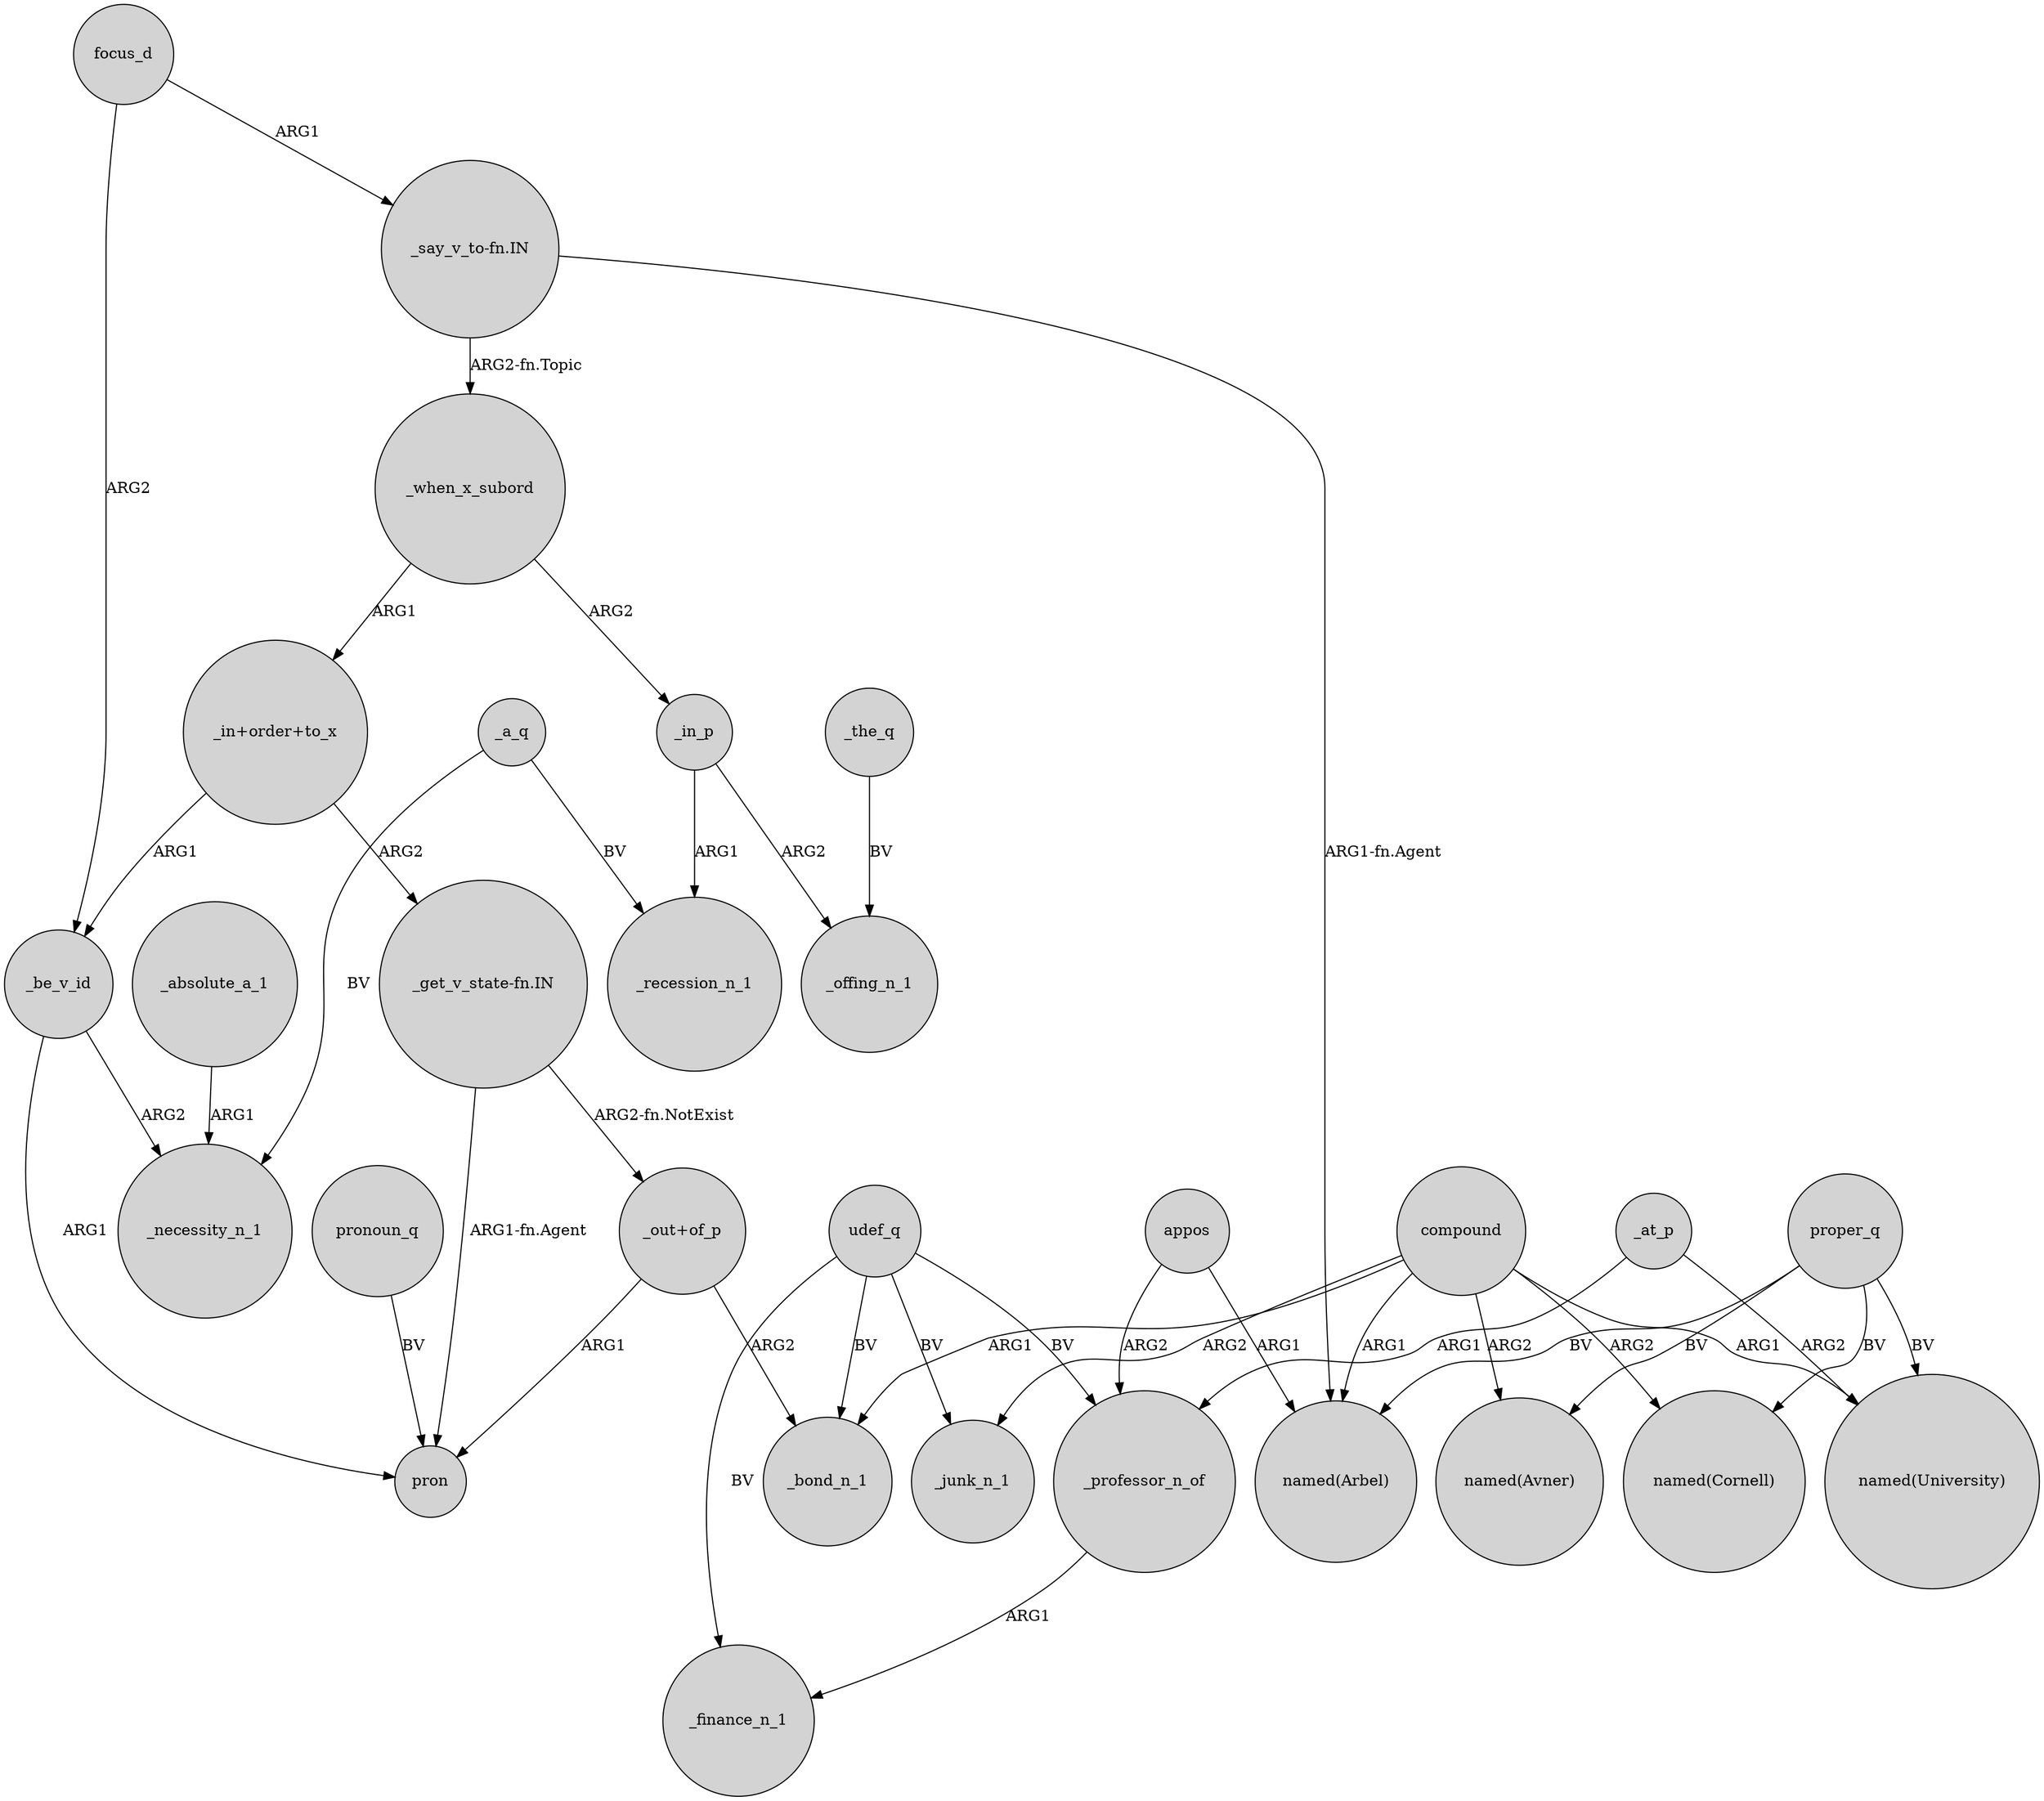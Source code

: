 digraph {
	node [shape=circle style=filled]
	focus_d -> _be_v_id [label=ARG2]
	_in_p -> _recession_n_1 [label=ARG1]
	udef_q -> _professor_n_of [label=BV]
	udef_q -> _finance_n_1 [label=BV]
	proper_q -> "named(Arbel)" [label=BV]
	compound -> "named(Avner)" [label=ARG2]
	compound -> "named(University)" [label=ARG1]
	compound -> _bond_n_1 [label=ARG1]
	"_in+order+to_x" -> _be_v_id [label=ARG1]
	proper_q -> "named(Avner)" [label=BV]
	_a_q -> _necessity_n_1 [label=BV]
	compound -> _junk_n_1 [label=ARG2]
	proper_q -> "named(Cornell)" [label=BV]
	appos -> "named(Arbel)" [label=ARG1]
	_professor_n_of -> _finance_n_1 [label=ARG1]
	_be_v_id -> pron [label=ARG1]
	_when_x_subord -> "_in+order+to_x" [label=ARG1]
	compound -> "named(Arbel)" [label=ARG1]
	_absolute_a_1 -> _necessity_n_1 [label=ARG1]
	udef_q -> _junk_n_1 [label=BV]
	pronoun_q -> pron [label=BV]
	udef_q -> _bond_n_1 [label=BV]
	compound -> "named(Cornell)" [label=ARG2]
	_the_q -> _offing_n_1 [label=BV]
	"_say_v_to-fn.IN" -> _when_x_subord [label="ARG2-fn.Topic"]
	_at_p -> "named(University)" [label=ARG2]
	_in_p -> _offing_n_1 [label=ARG2]
	"_get_v_state-fn.IN" -> "_out+of_p" [label="ARG2-fn.NotExist"]
	"_out+of_p" -> _bond_n_1 [label=ARG2]
	"_out+of_p" -> pron [label=ARG1]
	_be_v_id -> _necessity_n_1 [label=ARG2]
	_at_p -> _professor_n_of [label=ARG1]
	_a_q -> _recession_n_1 [label=BV]
	_when_x_subord -> _in_p [label=ARG2]
	"_say_v_to-fn.IN" -> "named(Arbel)" [label="ARG1-fn.Agent"]
	appos -> _professor_n_of [label=ARG2]
	"_in+order+to_x" -> "_get_v_state-fn.IN" [label=ARG2]
	"_get_v_state-fn.IN" -> pron [label="ARG1-fn.Agent"]
	focus_d -> "_say_v_to-fn.IN" [label=ARG1]
	proper_q -> "named(University)" [label=BV]
}
